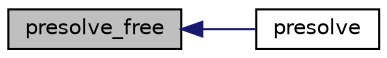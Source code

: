 digraph "presolve_free"
{
  edge [fontname="Helvetica",fontsize="10",labelfontname="Helvetica",labelfontsize="10"];
  node [fontname="Helvetica",fontsize="10",shape=record];
  rankdir="LR";
  Node281 [label="presolve_free",height=0.2,width=0.4,color="black", fillcolor="grey75", style="filled", fontcolor="black"];
  Node281 -> Node282 [dir="back",color="midnightblue",fontsize="10",style="solid",fontname="Helvetica"];
  Node282 [label="presolve",height=0.2,width=0.4,color="black", fillcolor="white", style="filled",URL="$d2/d22/build_2include_2omc_2lpsolve_2lp__presolve_8h.html#a63c9f891fb867de51e44d08313fdd585"];
}
